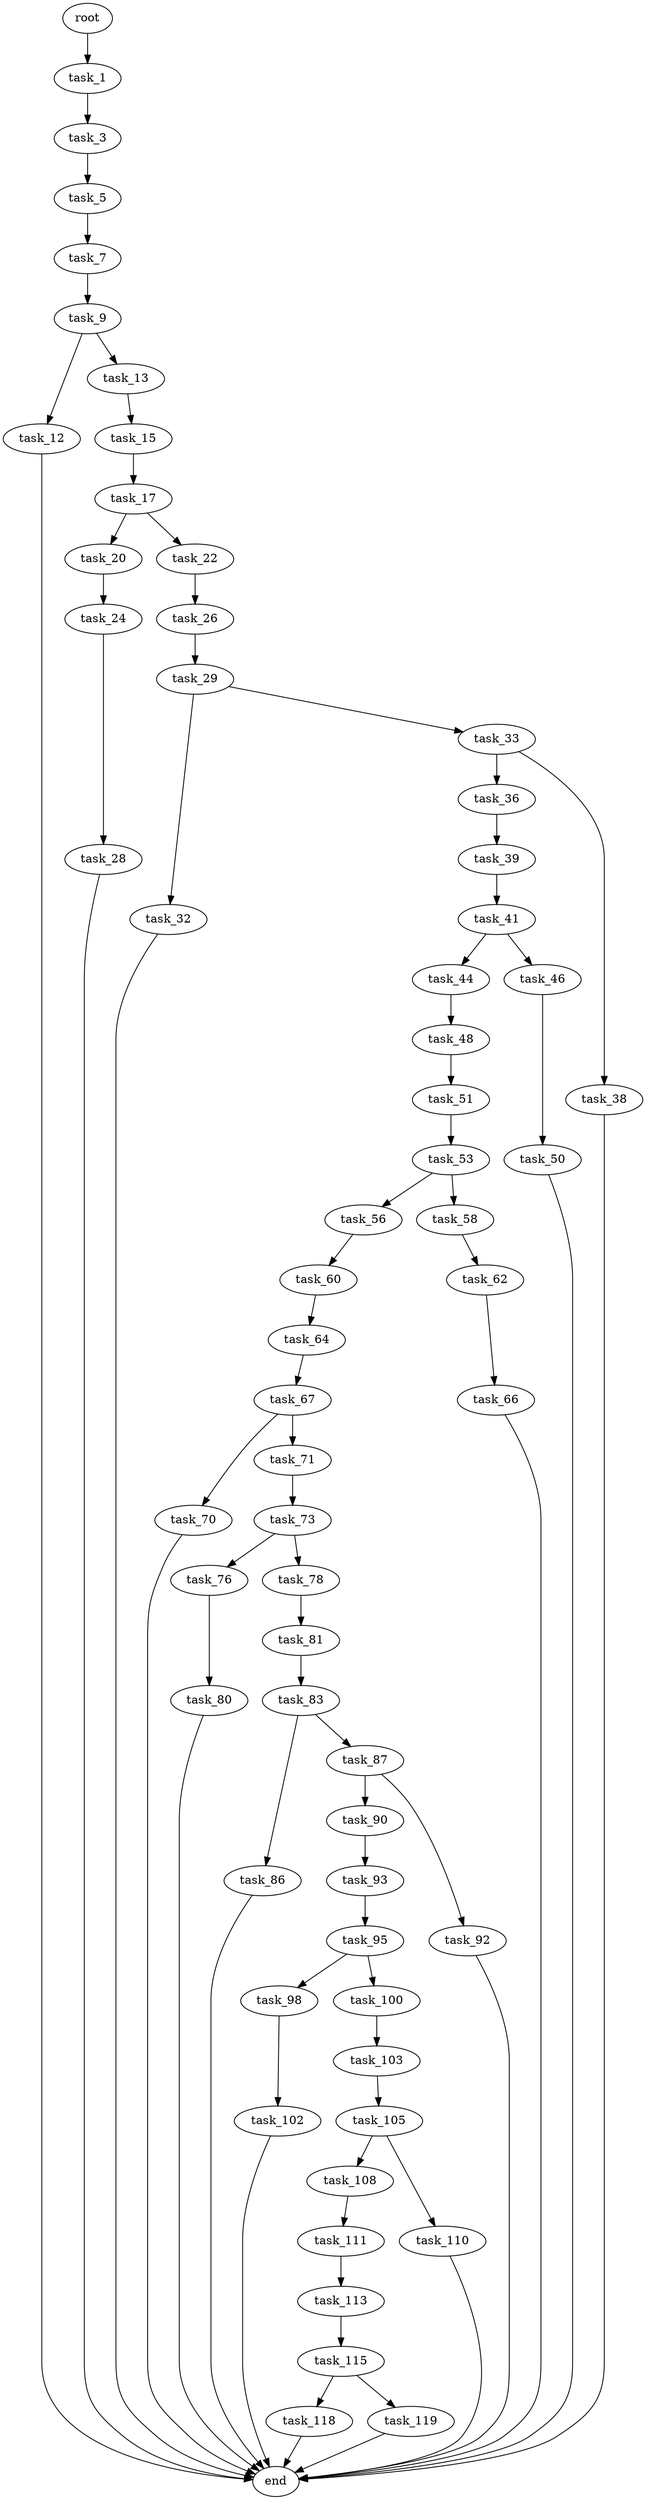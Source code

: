 digraph G {
  root [size="0.000000"];
  task_1 [size="231928233984.000000"];
  task_3 [size="10626305590.000000"];
  task_5 [size="231928233984.000000"];
  task_7 [size="2653812745.000000"];
  task_9 [size="68719476736.000000"];
  task_12 [size="7037461670.000000"];
  task_13 [size="549755813888.000000"];
  task_15 [size="86562447371.000000"];
  task_17 [size="1073741824000.000000"];
  task_20 [size="1145861725.000000"];
  task_22 [size="782757789696.000000"];
  task_24 [size="5647386167.000000"];
  task_26 [size="782757789696.000000"];
  task_28 [size="134217728000.000000"];
  task_29 [size="27043420651.000000"];
  task_32 [size="368293445632.000000"];
  task_33 [size="549755813888.000000"];
  task_36 [size="8589934592.000000"];
  task_38 [size="68719476736.000000"];
  task_39 [size="2765794579.000000"];
  task_41 [size="231928233984.000000"];
  task_44 [size="2371059880.000000"];
  task_46 [size="782757789696.000000"];
  task_48 [size="35058831498.000000"];
  task_50 [size="14718540421.000000"];
  task_51 [size="150970969067.000000"];
  task_53 [size="231928233984.000000"];
  task_56 [size="68719476736.000000"];
  task_58 [size="320929372409.000000"];
  task_60 [size="361433495994.000000"];
  task_62 [size="1073741824000.000000"];
  task_64 [size="28991029248.000000"];
  task_66 [size="421311124322.000000"];
  task_67 [size="627017920797.000000"];
  task_70 [size="110283124639.000000"];
  task_71 [size="10828874566.000000"];
  task_73 [size="549755813888.000000"];
  task_76 [size="14643867719.000000"];
  task_78 [size="77213151802.000000"];
  task_80 [size="28991029248.000000"];
  task_81 [size="782757789696.000000"];
  task_83 [size="231928233984.000000"];
  task_86 [size="231928233984.000000"];
  task_87 [size="549755813888.000000"];
  task_90 [size="2035573555.000000"];
  task_92 [size="157777431952.000000"];
  task_93 [size="231928233984.000000"];
  task_95 [size="28991029248.000000"];
  task_98 [size="3732030446.000000"];
  task_100 [size="28991029248.000000"];
  task_102 [size="368293445632.000000"];
  task_103 [size="12069162606.000000"];
  task_105 [size="4140379599.000000"];
  task_108 [size="549755813888.000000"];
  task_110 [size="8589934592.000000"];
  task_111 [size="20626472492.000000"];
  task_113 [size="28991029248.000000"];
  task_115 [size="110815742848.000000"];
  task_118 [size="173591580009.000000"];
  task_119 [size="28991029248.000000"];
  end [size="0.000000"];

  root -> task_1 [size="1.000000"];
  task_1 -> task_3 [size="301989888.000000"];
  task_3 -> task_5 [size="209715200.000000"];
  task_5 -> task_7 [size="301989888.000000"];
  task_7 -> task_9 [size="209715200.000000"];
  task_9 -> task_12 [size="134217728.000000"];
  task_9 -> task_13 [size="134217728.000000"];
  task_12 -> end [size="1.000000"];
  task_13 -> task_15 [size="536870912.000000"];
  task_15 -> task_17 [size="209715200.000000"];
  task_17 -> task_20 [size="838860800.000000"];
  task_17 -> task_22 [size="838860800.000000"];
  task_20 -> task_24 [size="75497472.000000"];
  task_22 -> task_26 [size="679477248.000000"];
  task_24 -> task_28 [size="134217728.000000"];
  task_26 -> task_29 [size="679477248.000000"];
  task_28 -> end [size="1.000000"];
  task_29 -> task_32 [size="838860800.000000"];
  task_29 -> task_33 [size="838860800.000000"];
  task_32 -> end [size="1.000000"];
  task_33 -> task_36 [size="536870912.000000"];
  task_33 -> task_38 [size="536870912.000000"];
  task_36 -> task_39 [size="33554432.000000"];
  task_38 -> end [size="1.000000"];
  task_39 -> task_41 [size="134217728.000000"];
  task_41 -> task_44 [size="301989888.000000"];
  task_41 -> task_46 [size="301989888.000000"];
  task_44 -> task_48 [size="75497472.000000"];
  task_46 -> task_50 [size="679477248.000000"];
  task_48 -> task_51 [size="679477248.000000"];
  task_50 -> end [size="1.000000"];
  task_51 -> task_53 [size="209715200.000000"];
  task_53 -> task_56 [size="301989888.000000"];
  task_53 -> task_58 [size="301989888.000000"];
  task_56 -> task_60 [size="134217728.000000"];
  task_58 -> task_62 [size="536870912.000000"];
  task_60 -> task_64 [size="838860800.000000"];
  task_62 -> task_66 [size="838860800.000000"];
  task_64 -> task_67 [size="75497472.000000"];
  task_66 -> end [size="1.000000"];
  task_67 -> task_70 [size="838860800.000000"];
  task_67 -> task_71 [size="838860800.000000"];
  task_70 -> end [size="1.000000"];
  task_71 -> task_73 [size="301989888.000000"];
  task_73 -> task_76 [size="536870912.000000"];
  task_73 -> task_78 [size="536870912.000000"];
  task_76 -> task_80 [size="75497472.000000"];
  task_78 -> task_81 [size="301989888.000000"];
  task_80 -> end [size="1.000000"];
  task_81 -> task_83 [size="679477248.000000"];
  task_83 -> task_86 [size="301989888.000000"];
  task_83 -> task_87 [size="301989888.000000"];
  task_86 -> end [size="1.000000"];
  task_87 -> task_90 [size="536870912.000000"];
  task_87 -> task_92 [size="536870912.000000"];
  task_90 -> task_93 [size="33554432.000000"];
  task_92 -> end [size="1.000000"];
  task_93 -> task_95 [size="301989888.000000"];
  task_95 -> task_98 [size="75497472.000000"];
  task_95 -> task_100 [size="75497472.000000"];
  task_98 -> task_102 [size="75497472.000000"];
  task_100 -> task_103 [size="75497472.000000"];
  task_102 -> end [size="1.000000"];
  task_103 -> task_105 [size="536870912.000000"];
  task_105 -> task_108 [size="134217728.000000"];
  task_105 -> task_110 [size="134217728.000000"];
  task_108 -> task_111 [size="536870912.000000"];
  task_110 -> end [size="1.000000"];
  task_111 -> task_113 [size="679477248.000000"];
  task_113 -> task_115 [size="75497472.000000"];
  task_115 -> task_118 [size="134217728.000000"];
  task_115 -> task_119 [size="134217728.000000"];
  task_118 -> end [size="1.000000"];
  task_119 -> end [size="1.000000"];
}
